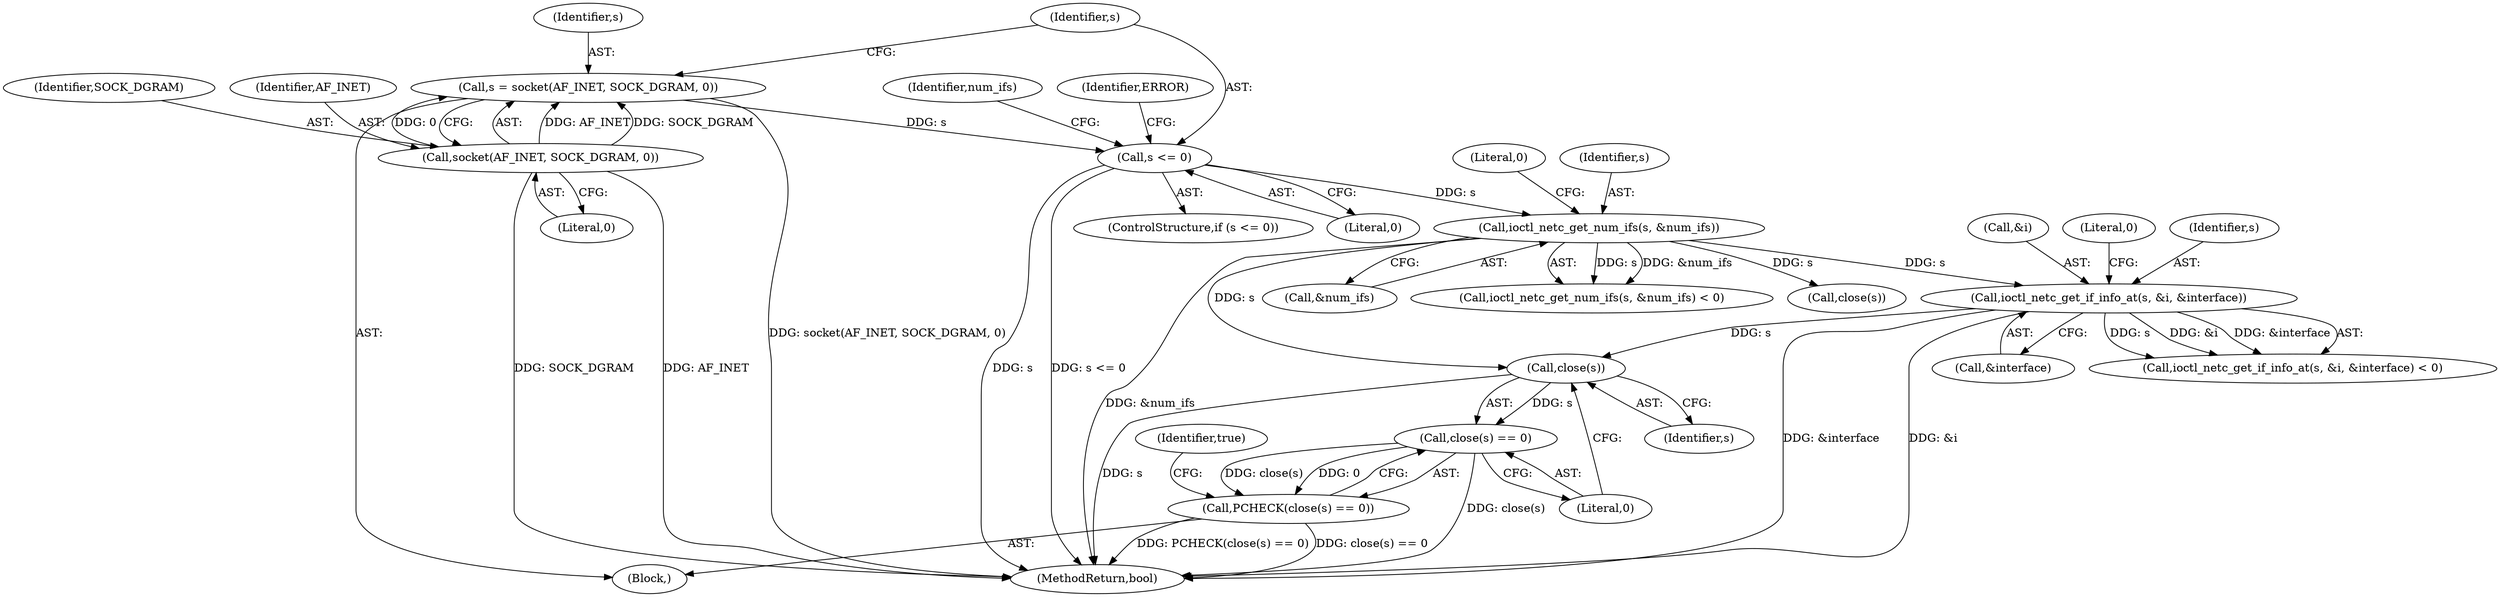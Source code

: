 digraph "1_Chrome_f7b2214a08547e0d28b1a2fef3c19ee0f9febd19@API" {
"1000245" [label="(Call,close(s))"];
"1000159" [label="(Call,ioctl_netc_get_if_info_at(s, &i, &interface))"];
"1000128" [label="(Call,ioctl_netc_get_num_ifs(s, &num_ifs))"];
"1000112" [label="(Call,s <= 0)"];
"1000105" [label="(Call,s = socket(AF_INET, SOCK_DGRAM, 0))"];
"1000107" [label="(Call,socket(AF_INET, SOCK_DGRAM, 0))"];
"1000244" [label="(Call,close(s) == 0)"];
"1000243" [label="(Call,PCHECK(close(s) == 0))"];
"1000110" [label="(Literal,0)"];
"1000246" [label="(Identifier,s)"];
"1000159" [label="(Call,ioctl_netc_get_if_info_at(s, &i, &interface))"];
"1000128" [label="(Call,ioctl_netc_get_num_ifs(s, &num_ifs))"];
"1000250" [label="(MethodReturn,bool)"];
"1000113" [label="(Identifier,s)"];
"1000158" [label="(Call,ioctl_netc_get_if_info_at(s, &i, &interface) < 0)"];
"1000112" [label="(Call,s <= 0)"];
"1000107" [label="(Call,socket(AF_INET, SOCK_DGRAM, 0))"];
"1000163" [label="(Call,&interface)"];
"1000106" [label="(Identifier,s)"];
"1000247" [label="(Literal,0)"];
"1000130" [label="(Call,&num_ifs)"];
"1000124" [label="(Identifier,num_ifs)"];
"1000160" [label="(Identifier,s)"];
"1000118" [label="(Identifier,ERROR)"];
"1000109" [label="(Identifier,SOCK_DGRAM)"];
"1000132" [label="(Literal,0)"];
"1000127" [label="(Call,ioctl_netc_get_num_ifs(s, &num_ifs) < 0)"];
"1000161" [label="(Call,&i)"];
"1000111" [label="(ControlStructure,if (s <= 0))"];
"1000140" [label="(Call,close(s))"];
"1000165" [label="(Literal,0)"];
"1000105" [label="(Call,s = socket(AF_INET, SOCK_DGRAM, 0))"];
"1000244" [label="(Call,close(s) == 0)"];
"1000249" [label="(Identifier,true)"];
"1000245" [label="(Call,close(s))"];
"1000129" [label="(Identifier,s)"];
"1000103" [label="(Block,)"];
"1000114" [label="(Literal,0)"];
"1000108" [label="(Identifier,AF_INET)"];
"1000243" [label="(Call,PCHECK(close(s) == 0))"];
"1000245" -> "1000244"  [label="AST: "];
"1000245" -> "1000246"  [label="CFG: "];
"1000246" -> "1000245"  [label="AST: "];
"1000247" -> "1000245"  [label="CFG: "];
"1000245" -> "1000250"  [label="DDG: s"];
"1000245" -> "1000244"  [label="DDG: s"];
"1000159" -> "1000245"  [label="DDG: s"];
"1000128" -> "1000245"  [label="DDG: s"];
"1000159" -> "1000158"  [label="AST: "];
"1000159" -> "1000163"  [label="CFG: "];
"1000160" -> "1000159"  [label="AST: "];
"1000161" -> "1000159"  [label="AST: "];
"1000163" -> "1000159"  [label="AST: "];
"1000165" -> "1000159"  [label="CFG: "];
"1000159" -> "1000250"  [label="DDG: &interface"];
"1000159" -> "1000250"  [label="DDG: &i"];
"1000159" -> "1000158"  [label="DDG: s"];
"1000159" -> "1000158"  [label="DDG: &i"];
"1000159" -> "1000158"  [label="DDG: &interface"];
"1000128" -> "1000159"  [label="DDG: s"];
"1000128" -> "1000127"  [label="AST: "];
"1000128" -> "1000130"  [label="CFG: "];
"1000129" -> "1000128"  [label="AST: "];
"1000130" -> "1000128"  [label="AST: "];
"1000132" -> "1000128"  [label="CFG: "];
"1000128" -> "1000250"  [label="DDG: &num_ifs"];
"1000128" -> "1000127"  [label="DDG: s"];
"1000128" -> "1000127"  [label="DDG: &num_ifs"];
"1000112" -> "1000128"  [label="DDG: s"];
"1000128" -> "1000140"  [label="DDG: s"];
"1000112" -> "1000111"  [label="AST: "];
"1000112" -> "1000114"  [label="CFG: "];
"1000113" -> "1000112"  [label="AST: "];
"1000114" -> "1000112"  [label="AST: "];
"1000118" -> "1000112"  [label="CFG: "];
"1000124" -> "1000112"  [label="CFG: "];
"1000112" -> "1000250"  [label="DDG: s <= 0"];
"1000112" -> "1000250"  [label="DDG: s"];
"1000105" -> "1000112"  [label="DDG: s"];
"1000105" -> "1000103"  [label="AST: "];
"1000105" -> "1000107"  [label="CFG: "];
"1000106" -> "1000105"  [label="AST: "];
"1000107" -> "1000105"  [label="AST: "];
"1000113" -> "1000105"  [label="CFG: "];
"1000105" -> "1000250"  [label="DDG: socket(AF_INET, SOCK_DGRAM, 0)"];
"1000107" -> "1000105"  [label="DDG: AF_INET"];
"1000107" -> "1000105"  [label="DDG: SOCK_DGRAM"];
"1000107" -> "1000105"  [label="DDG: 0"];
"1000107" -> "1000110"  [label="CFG: "];
"1000108" -> "1000107"  [label="AST: "];
"1000109" -> "1000107"  [label="AST: "];
"1000110" -> "1000107"  [label="AST: "];
"1000107" -> "1000250"  [label="DDG: AF_INET"];
"1000107" -> "1000250"  [label="DDG: SOCK_DGRAM"];
"1000244" -> "1000243"  [label="AST: "];
"1000244" -> "1000247"  [label="CFG: "];
"1000247" -> "1000244"  [label="AST: "];
"1000243" -> "1000244"  [label="CFG: "];
"1000244" -> "1000250"  [label="DDG: close(s)"];
"1000244" -> "1000243"  [label="DDG: close(s)"];
"1000244" -> "1000243"  [label="DDG: 0"];
"1000243" -> "1000103"  [label="AST: "];
"1000249" -> "1000243"  [label="CFG: "];
"1000243" -> "1000250"  [label="DDG: close(s) == 0"];
"1000243" -> "1000250"  [label="DDG: PCHECK(close(s) == 0)"];
}
